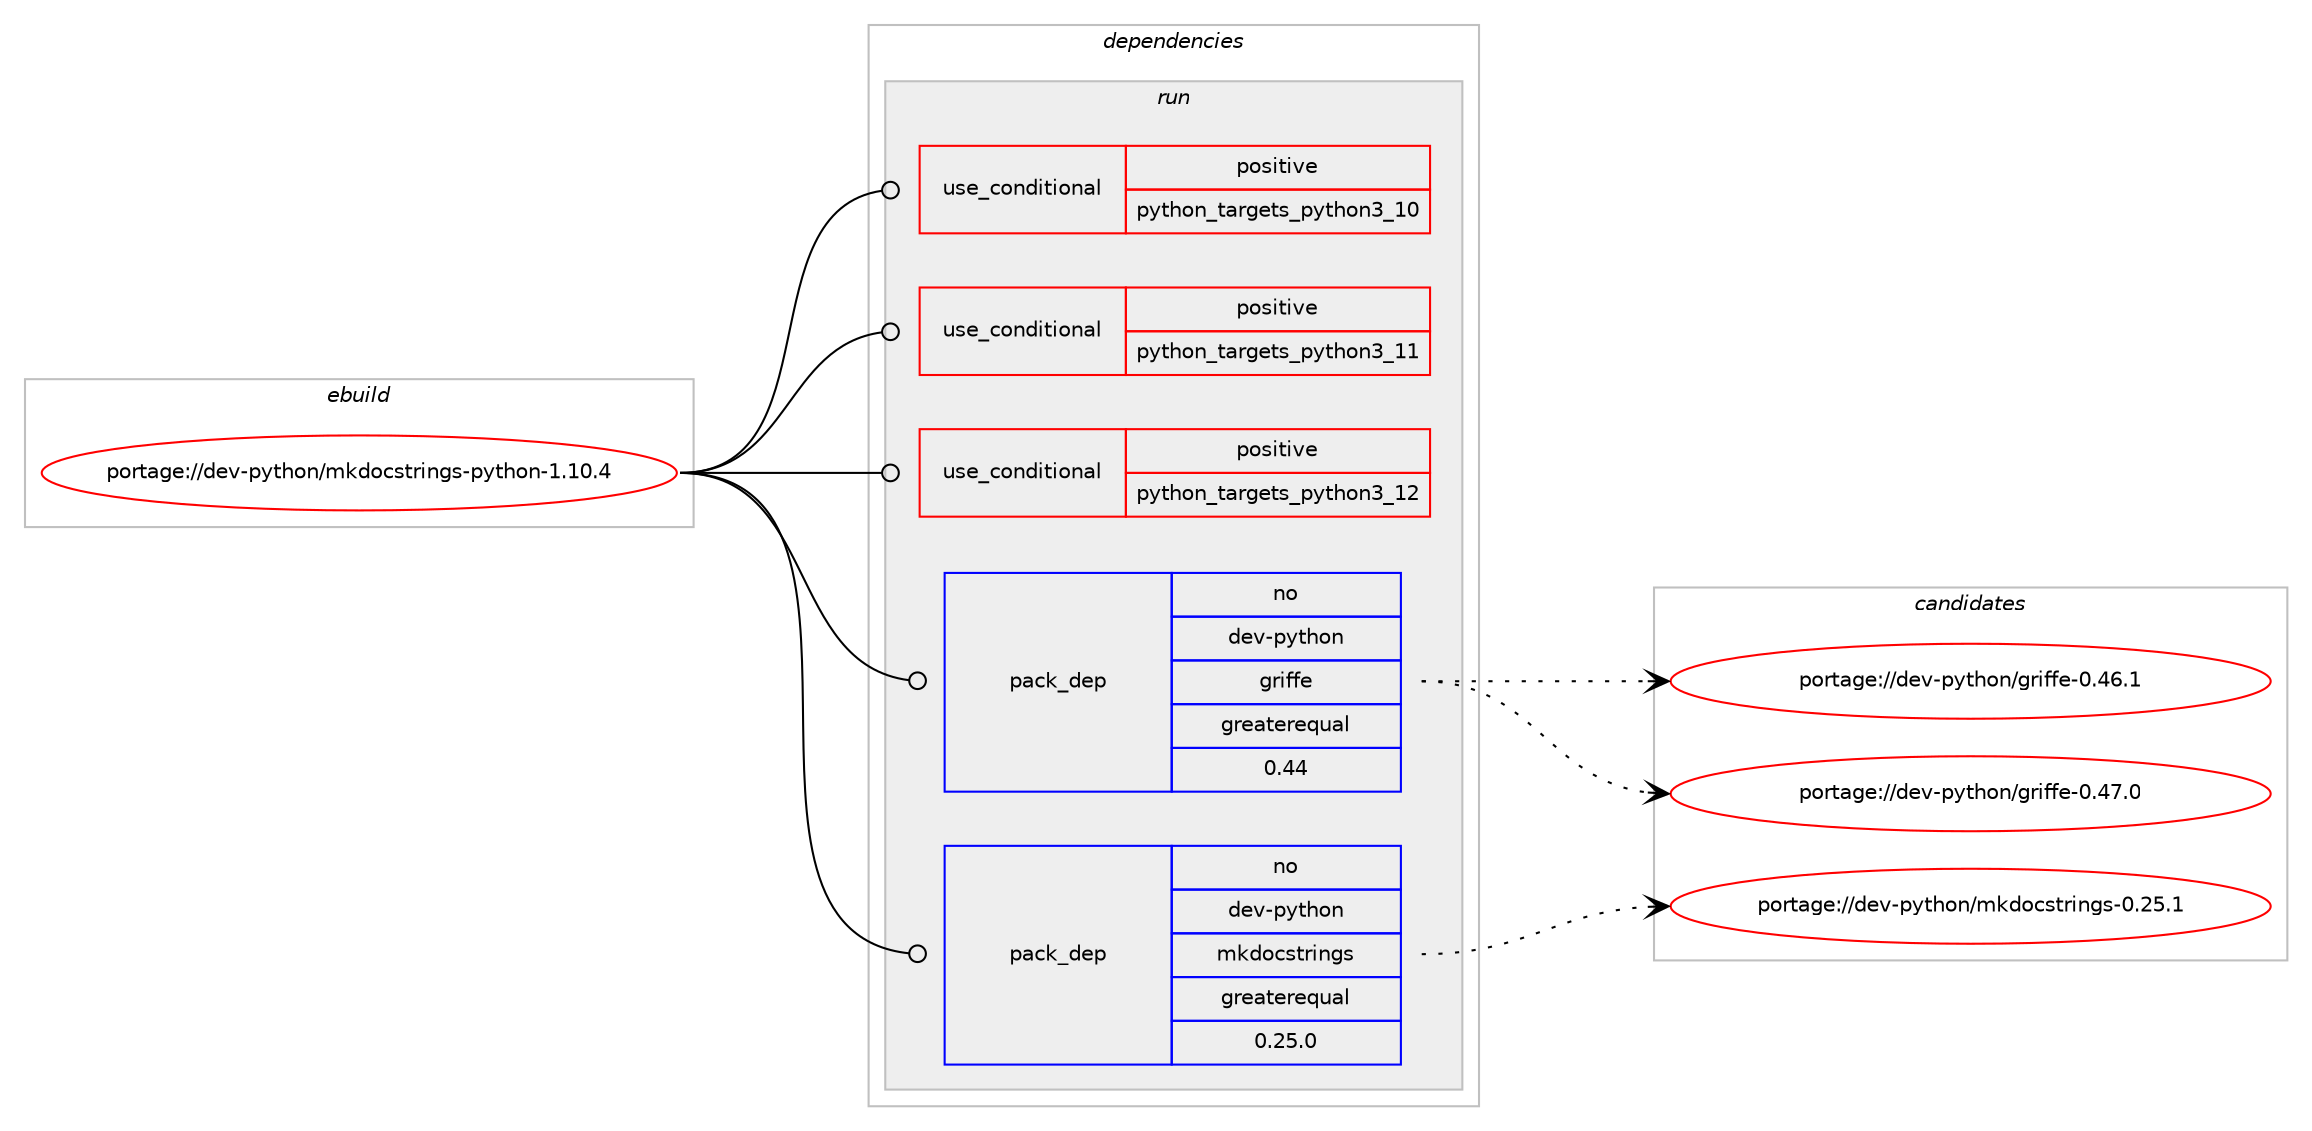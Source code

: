 digraph prolog {

# *************
# Graph options
# *************

newrank=true;
concentrate=true;
compound=true;
graph [rankdir=LR,fontname=Helvetica,fontsize=10,ranksep=1.5];#, ranksep=2.5, nodesep=0.2];
edge  [arrowhead=vee];
node  [fontname=Helvetica,fontsize=10];

# **********
# The ebuild
# **********

subgraph cluster_leftcol {
color=gray;
rank=same;
label=<<i>ebuild</i>>;
id [label="portage://dev-python/mkdocstrings-python-1.10.4", color=red, width=4, href="../dev-python/mkdocstrings-python-1.10.4.svg"];
}

# ****************
# The dependencies
# ****************

subgraph cluster_midcol {
color=gray;
label=<<i>dependencies</i>>;
subgraph cluster_compile {
fillcolor="#eeeeee";
style=filled;
label=<<i>compile</i>>;
}
subgraph cluster_compileandrun {
fillcolor="#eeeeee";
style=filled;
label=<<i>compile and run</i>>;
}
subgraph cluster_run {
fillcolor="#eeeeee";
style=filled;
label=<<i>run</i>>;
subgraph cond34008 {
dependency76211 [label=<<TABLE BORDER="0" CELLBORDER="1" CELLSPACING="0" CELLPADDING="4"><TR><TD ROWSPAN="3" CELLPADDING="10">use_conditional</TD></TR><TR><TD>positive</TD></TR><TR><TD>python_targets_python3_10</TD></TR></TABLE>>, shape=none, color=red];
# *** BEGIN UNKNOWN DEPENDENCY TYPE (TODO) ***
# dependency76211 -> package_dependency(portage://dev-python/mkdocstrings-python-1.10.4,run,no,dev-lang,python,none,[,,],[slot(3.10)],[])
# *** END UNKNOWN DEPENDENCY TYPE (TODO) ***

}
id:e -> dependency76211:w [weight=20,style="solid",arrowhead="odot"];
subgraph cond34009 {
dependency76212 [label=<<TABLE BORDER="0" CELLBORDER="1" CELLSPACING="0" CELLPADDING="4"><TR><TD ROWSPAN="3" CELLPADDING="10">use_conditional</TD></TR><TR><TD>positive</TD></TR><TR><TD>python_targets_python3_11</TD></TR></TABLE>>, shape=none, color=red];
# *** BEGIN UNKNOWN DEPENDENCY TYPE (TODO) ***
# dependency76212 -> package_dependency(portage://dev-python/mkdocstrings-python-1.10.4,run,no,dev-lang,python,none,[,,],[slot(3.11)],[])
# *** END UNKNOWN DEPENDENCY TYPE (TODO) ***

}
id:e -> dependency76212:w [weight=20,style="solid",arrowhead="odot"];
subgraph cond34010 {
dependency76213 [label=<<TABLE BORDER="0" CELLBORDER="1" CELLSPACING="0" CELLPADDING="4"><TR><TD ROWSPAN="3" CELLPADDING="10">use_conditional</TD></TR><TR><TD>positive</TD></TR><TR><TD>python_targets_python3_12</TD></TR></TABLE>>, shape=none, color=red];
# *** BEGIN UNKNOWN DEPENDENCY TYPE (TODO) ***
# dependency76213 -> package_dependency(portage://dev-python/mkdocstrings-python-1.10.4,run,no,dev-lang,python,none,[,,],[slot(3.12)],[])
# *** END UNKNOWN DEPENDENCY TYPE (TODO) ***

}
id:e -> dependency76213:w [weight=20,style="solid",arrowhead="odot"];
subgraph pack40988 {
dependency76214 [label=<<TABLE BORDER="0" CELLBORDER="1" CELLSPACING="0" CELLPADDING="4" WIDTH="220"><TR><TD ROWSPAN="6" CELLPADDING="30">pack_dep</TD></TR><TR><TD WIDTH="110">no</TD></TR><TR><TD>dev-python</TD></TR><TR><TD>griffe</TD></TR><TR><TD>greaterequal</TD></TR><TR><TD>0.44</TD></TR></TABLE>>, shape=none, color=blue];
}
id:e -> dependency76214:w [weight=20,style="solid",arrowhead="odot"];
subgraph pack40989 {
dependency76215 [label=<<TABLE BORDER="0" CELLBORDER="1" CELLSPACING="0" CELLPADDING="4" WIDTH="220"><TR><TD ROWSPAN="6" CELLPADDING="30">pack_dep</TD></TR><TR><TD WIDTH="110">no</TD></TR><TR><TD>dev-python</TD></TR><TR><TD>mkdocstrings</TD></TR><TR><TD>greaterequal</TD></TR><TR><TD>0.25.0</TD></TR></TABLE>>, shape=none, color=blue];
}
id:e -> dependency76215:w [weight=20,style="solid",arrowhead="odot"];
}
}

# **************
# The candidates
# **************

subgraph cluster_choices {
rank=same;
color=gray;
label=<<i>candidates</i>>;

subgraph choice40988 {
color=black;
nodesep=1;
choice100101118451121211161041111104710311410510210210145484652544649 [label="portage://dev-python/griffe-0.46.1", color=red, width=4,href="../dev-python/griffe-0.46.1.svg"];
choice100101118451121211161041111104710311410510210210145484652554648 [label="portage://dev-python/griffe-0.47.0", color=red, width=4,href="../dev-python/griffe-0.47.0.svg"];
dependency76214:e -> choice100101118451121211161041111104710311410510210210145484652544649:w [style=dotted,weight="100"];
dependency76214:e -> choice100101118451121211161041111104710311410510210210145484652554648:w [style=dotted,weight="100"];
}
subgraph choice40989 {
color=black;
nodesep=1;
choice10010111845112121116104111110471091071001119911511611410511010311545484650534649 [label="portage://dev-python/mkdocstrings-0.25.1", color=red, width=4,href="../dev-python/mkdocstrings-0.25.1.svg"];
dependency76215:e -> choice10010111845112121116104111110471091071001119911511611410511010311545484650534649:w [style=dotted,weight="100"];
}
}

}
